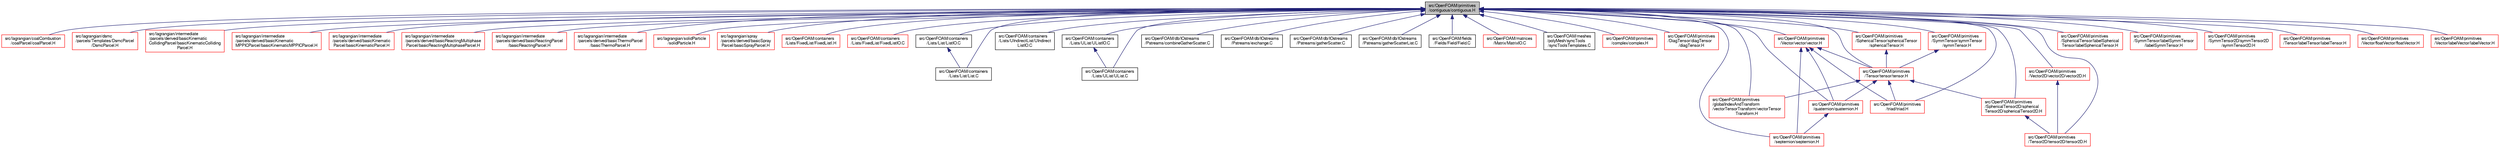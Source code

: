 digraph "src/OpenFOAM/primitives/contiguous/contiguous.H"
{
  bgcolor="transparent";
  edge [fontname="FreeSans",fontsize="10",labelfontname="FreeSans",labelfontsize="10"];
  node [fontname="FreeSans",fontsize="10",shape=record];
  Node1 [label="src/OpenFOAM/primitives\l/contiguous/contiguous.H",height=0.2,width=0.4,color="black", fillcolor="grey75", style="filled", fontcolor="black"];
  Node1 -> Node2 [dir="back",color="midnightblue",fontsize="10",style="solid",fontname="FreeSans"];
  Node2 [label="src/lagrangian/coalCombustion\l/coalParcel/coalParcel.H",height=0.2,width=0.4,color="red",URL="$a04925.html"];
  Node1 -> Node7 [dir="back",color="midnightblue",fontsize="10",style="solid",fontname="FreeSans"];
  Node7 [label="src/lagrangian/dsmc\l/parcels/Templates/DsmcParcel\l/DsmcParcel.H",height=0.2,width=0.4,color="red",URL="$a05054.html"];
  Node1 -> Node18 [dir="back",color="midnightblue",fontsize="10",style="solid",fontname="FreeSans"];
  Node18 [label="src/lagrangian/intermediate\l/parcels/derived/basicKinematic\lCollidingParcel/basicKinematicColliding\lParcel.H",height=0.2,width=0.4,color="red",URL="$a05270.html"];
  Node1 -> Node24 [dir="back",color="midnightblue",fontsize="10",style="solid",fontname="FreeSans"];
  Node24 [label="src/lagrangian/intermediate\l/parcels/derived/basicKinematic\lMPPICParcel/basicKinematicMPPICParcel.H",height=0.2,width=0.4,color="red",URL="$a05279.html"];
  Node1 -> Node29 [dir="back",color="midnightblue",fontsize="10",style="solid",fontname="FreeSans"];
  Node29 [label="src/lagrangian/intermediate\l/parcels/derived/basicKinematic\lParcel/basicKinematicParcel.H",height=0.2,width=0.4,color="red",URL="$a05288.html"];
  Node1 -> Node34 [dir="back",color="midnightblue",fontsize="10",style="solid",fontname="FreeSans"];
  Node34 [label="src/lagrangian/intermediate\l/parcels/derived/basicReactingMultiphase\lParcel/basicReactingMultiphaseParcel.H",height=0.2,width=0.4,color="red",URL="$a05297.html"];
  Node1 -> Node39 [dir="back",color="midnightblue",fontsize="10",style="solid",fontname="FreeSans"];
  Node39 [label="src/lagrangian/intermediate\l/parcels/derived/basicReactingParcel\l/basicReactingParcel.H",height=0.2,width=0.4,color="red",URL="$a05306.html"];
  Node1 -> Node44 [dir="back",color="midnightblue",fontsize="10",style="solid",fontname="FreeSans"];
  Node44 [label="src/lagrangian/intermediate\l/parcels/derived/basicThermoParcel\l/basicThermoParcel.H",height=0.2,width=0.4,color="red",URL="$a05315.html"];
  Node1 -> Node49 [dir="back",color="midnightblue",fontsize="10",style="solid",fontname="FreeSans"];
  Node49 [label="src/lagrangian/solidParticle\l/solidParticle.H",height=0.2,width=0.4,color="red",URL="$a06629.html"];
  Node1 -> Node54 [dir="back",color="midnightblue",fontsize="10",style="solid",fontname="FreeSans"];
  Node54 [label="src/lagrangian/spray\l/parcels/derived/basicSpray\lParcel/basicSprayParcel.H",height=0.2,width=0.4,color="red",URL="$a06665.html"];
  Node1 -> Node58 [dir="back",color="midnightblue",fontsize="10",style="solid",fontname="FreeSans"];
  Node58 [label="src/OpenFOAM/containers\l/Lists/FixedList/FixedListI.H",height=0.2,width=0.4,color="red",URL="$a08645.html"];
  Node1 -> Node638 [dir="back",color="midnightblue",fontsize="10",style="solid",fontname="FreeSans"];
  Node638 [label="src/OpenFOAM/containers\l/Lists/FixedList/FixedListIO.C",height=0.2,width=0.4,color="red",URL="$a08648.html"];
  Node1 -> Node639 [dir="back",color="midnightblue",fontsize="10",style="solid",fontname="FreeSans"];
  Node639 [label="src/OpenFOAM/containers\l/Lists/List/List.C",height=0.2,width=0.4,color="black",URL="$a08663.html"];
  Node1 -> Node3861 [dir="back",color="midnightblue",fontsize="10",style="solid",fontname="FreeSans"];
  Node3861 [label="src/OpenFOAM/containers\l/Lists/List/ListIO.C",height=0.2,width=0.4,color="black",URL="$a08672.html"];
  Node3861 -> Node639 [dir="back",color="midnightblue",fontsize="10",style="solid",fontname="FreeSans"];
  Node1 -> Node3862 [dir="back",color="midnightblue",fontsize="10",style="solid",fontname="FreeSans"];
  Node3862 [label="src/OpenFOAM/containers\l/Lists/UIndirectList/UIndirect\lListIO.C",height=0.2,width=0.4,color="black",URL="$a08753.html"];
  Node1 -> Node3863 [dir="back",color="midnightblue",fontsize="10",style="solid",fontname="FreeSans"];
  Node3863 [label="src/OpenFOAM/containers\l/Lists/UList/UList.C",height=0.2,width=0.4,color="black",URL="$a08756.html"];
  Node1 -> Node3864 [dir="back",color="midnightblue",fontsize="10",style="solid",fontname="FreeSans"];
  Node3864 [label="src/OpenFOAM/containers\l/Lists/UList/UListIO.C",height=0.2,width=0.4,color="black",URL="$a08765.html"];
  Node3864 -> Node3863 [dir="back",color="midnightblue",fontsize="10",style="solid",fontname="FreeSans"];
  Node1 -> Node3865 [dir="back",color="midnightblue",fontsize="10",style="solid",fontname="FreeSans"];
  Node3865 [label="src/OpenFOAM/db/IOstreams\l/Pstreams/combineGatherScatter.C",height=0.2,width=0.4,color="black",URL="$a09107.html",tooltip="Variant of gather, scatter. Normal gather uses: "];
  Node1 -> Node3866 [dir="back",color="midnightblue",fontsize="10",style="solid",fontname="FreeSans"];
  Node3866 [label="src/OpenFOAM/db/IOstreams\l/Pstreams/exchange.C",height=0.2,width=0.4,color="black",URL="$a09110.html",tooltip="Exchange data. "];
  Node1 -> Node3867 [dir="back",color="midnightblue",fontsize="10",style="solid",fontname="FreeSans"];
  Node3867 [label="src/OpenFOAM/db/IOstreams\l/Pstreams/gatherScatter.C",height=0.2,width=0.4,color="black",URL="$a09113.html",tooltip="Gather data from all processors onto single processor according to some communication schedule (usual..."];
  Node1 -> Node3868 [dir="back",color="midnightblue",fontsize="10",style="solid",fontname="FreeSans"];
  Node3868 [label="src/OpenFOAM/db/IOstreams\l/Pstreams/gatherScatterList.C",height=0.2,width=0.4,color="black",URL="$a09116.html",tooltip="Gather data from all processors onto single processor according to some communication schedule (usual..."];
  Node1 -> Node3869 [dir="back",color="midnightblue",fontsize="10",style="solid",fontname="FreeSans"];
  Node3869 [label="src/OpenFOAM/fields\l/Fields/Field/Field.C",height=0.2,width=0.4,color="black",URL="$a09572.html"];
  Node1 -> Node3870 [dir="back",color="midnightblue",fontsize="10",style="solid",fontname="FreeSans"];
  Node3870 [label="src/OpenFOAM/matrices\l/Matrix/MatrixIO.C",height=0.2,width=0.4,color="red",URL="$a11012.html"];
  Node1 -> Node2805 [dir="back",color="midnightblue",fontsize="10",style="solid",fontname="FreeSans"];
  Node2805 [label="src/OpenFOAM/meshes\l/polyMesh/syncTools\l/syncToolsTemplates.C",height=0.2,width=0.4,color="black",URL="$a11771.html"];
  Node1 -> Node3872 [dir="back",color="midnightblue",fontsize="10",style="solid",fontname="FreeSans"];
  Node3872 [label="src/OpenFOAM/primitives\l/complex/complex.H",height=0.2,width=0.4,color="red",URL="$a12179.html"];
  Node1 -> Node3884 [dir="back",color="midnightblue",fontsize="10",style="solid",fontname="FreeSans"];
  Node3884 [label="src/OpenFOAM/primitives\l/DiagTensor/diagTensor\l/diagTensor.H",height=0.2,width=0.4,color="red",URL="$a12200.html"];
  Node1 -> Node3917 [dir="back",color="midnightblue",fontsize="10",style="solid",fontname="FreeSans"];
  Node3917 [label="src/OpenFOAM/primitives\l/globalIndexAndTransform\l/vectorTensorTransform/vectorTensor\lTransform.H",height=0.2,width=0.4,color="red",URL="$a12326.html"];
  Node1 -> Node3919 [dir="back",color="midnightblue",fontsize="10",style="solid",fontname="FreeSans"];
  Node3919 [label="src/OpenFOAM/primitives\l/quaternion/quaternion.H",height=0.2,width=0.4,color="red",URL="$a12443.html"];
  Node3919 -> Node3933 [dir="back",color="midnightblue",fontsize="10",style="solid",fontname="FreeSans"];
  Node3933 [label="src/OpenFOAM/primitives\l/septernion/septernion.H",height=0.2,width=0.4,color="red",URL="$a12545.html"];
  Node1 -> Node3933 [dir="back",color="midnightblue",fontsize="10",style="solid",fontname="FreeSans"];
  Node1 -> Node3956 [dir="back",color="midnightblue",fontsize="10",style="solid",fontname="FreeSans"];
  Node3956 [label="src/OpenFOAM/primitives\l/SphericalTensor/labelSpherical\lTensor/labelSphericalTensor.H",height=0.2,width=0.4,color="red",URL="$a12554.html"];
  Node1 -> Node3958 [dir="back",color="midnightblue",fontsize="10",style="solid",fontname="FreeSans"];
  Node3958 [label="src/OpenFOAM/primitives\l/SphericalTensor/sphericalTensor\l/sphericalTensor.H",height=0.2,width=0.4,color="red",URL="$a12560.html"];
  Node3958 -> Node4514 [dir="back",color="midnightblue",fontsize="10",style="solid",fontname="FreeSans"];
  Node4514 [label="src/OpenFOAM/primitives\l/Tensor/tensor/tensor.H",height=0.2,width=0.4,color="red",URL="$a12755.html"];
  Node4514 -> Node3917 [dir="back",color="midnightblue",fontsize="10",style="solid",fontname="FreeSans"];
  Node4514 -> Node3919 [dir="back",color="midnightblue",fontsize="10",style="solid",fontname="FreeSans"];
  Node4514 -> Node4540 [dir="back",color="midnightblue",fontsize="10",style="solid",fontname="FreeSans"];
  Node4540 [label="src/OpenFOAM/primitives\l/SphericalTensor2D/spherical\lTensor2D/sphericalTensor2D.H",height=0.2,width=0.4,color="red",URL="$a12572.html"];
  Node4540 -> Node4542 [dir="back",color="midnightblue",fontsize="10",style="solid",fontname="FreeSans"];
  Node4542 [label="src/OpenFOAM/primitives\l/Tensor2D/tensor2D/tensor2D.H",height=0.2,width=0.4,color="red",URL="$a12767.html"];
  Node4514 -> Node4560 [dir="back",color="midnightblue",fontsize="10",style="solid",fontname="FreeSans"];
  Node4560 [label="src/OpenFOAM/primitives\l/triad/triad.H",height=0.2,width=0.4,color="red",URL="$a12785.html"];
  Node1 -> Node4540 [dir="back",color="midnightblue",fontsize="10",style="solid",fontname="FreeSans"];
  Node1 -> Node4567 [dir="back",color="midnightblue",fontsize="10",style="solid",fontname="FreeSans"];
  Node4567 [label="src/OpenFOAM/primitives\l/SymmTensor/labelSymmTensor\l/labelSymmTensor.H",height=0.2,width=0.4,color="red",URL="$a12701.html"];
  Node1 -> Node4569 [dir="back",color="midnightblue",fontsize="10",style="solid",fontname="FreeSans"];
  Node4569 [label="src/OpenFOAM/primitives\l/SymmTensor/symmTensor\l/symmTensor.H",height=0.2,width=0.4,color="red",URL="$a12707.html"];
  Node4569 -> Node4514 [dir="back",color="midnightblue",fontsize="10",style="solid",fontname="FreeSans"];
  Node1 -> Node4578 [dir="back",color="midnightblue",fontsize="10",style="solid",fontname="FreeSans"];
  Node4578 [label="src/OpenFOAM/primitives\l/SymmTensor2D/symmTensor2D\l/symmTensor2D.H",height=0.2,width=0.4,color="red",URL="$a12719.html"];
  Node1 -> Node4580 [dir="back",color="midnightblue",fontsize="10",style="solid",fontname="FreeSans"];
  Node4580 [label="src/OpenFOAM/primitives\l/Tensor/labelTensor/labelTensor.H",height=0.2,width=0.4,color="red",URL="$a12731.html"];
  Node1 -> Node4514 [dir="back",color="midnightblue",fontsize="10",style="solid",fontname="FreeSans"];
  Node1 -> Node4542 [dir="back",color="midnightblue",fontsize="10",style="solid",fontname="FreeSans"];
  Node1 -> Node4560 [dir="back",color="midnightblue",fontsize="10",style="solid",fontname="FreeSans"];
  Node1 -> Node4582 [dir="back",color="midnightblue",fontsize="10",style="solid",fontname="FreeSans"];
  Node4582 [label="src/OpenFOAM/primitives\l/Vector/floatVector/floatVector.H",height=0.2,width=0.4,color="red",URL="$a12806.html"];
  Node1 -> Node4584 [dir="back",color="midnightblue",fontsize="10",style="solid",fontname="FreeSans"];
  Node4584 [label="src/OpenFOAM/primitives\l/Vector/labelVector/labelVector.H",height=0.2,width=0.4,color="red",URL="$a12812.html"];
  Node1 -> Node4587 [dir="back",color="midnightblue",fontsize="10",style="solid",fontname="FreeSans"];
  Node4587 [label="src/OpenFOAM/primitives\l/Vector/vector/vector.H",height=0.2,width=0.4,color="red",URL="$a12836.html"];
  Node4587 -> Node3919 [dir="back",color="midnightblue",fontsize="10",style="solid",fontname="FreeSans"];
  Node4587 -> Node3933 [dir="back",color="midnightblue",fontsize="10",style="solid",fontname="FreeSans"];
  Node4587 -> Node4514 [dir="back",color="midnightblue",fontsize="10",style="solid",fontname="FreeSans"];
  Node4587 -> Node4560 [dir="back",color="midnightblue",fontsize="10",style="solid",fontname="FreeSans"];
  Node1 -> Node4774 [dir="back",color="midnightblue",fontsize="10",style="solid",fontname="FreeSans"];
  Node4774 [label="src/OpenFOAM/primitives\l/Vector2D/vector2D/vector2D.H",height=0.2,width=0.4,color="red",URL="$a12848.html"];
  Node4774 -> Node4542 [dir="back",color="midnightblue",fontsize="10",style="solid",fontname="FreeSans"];
}

